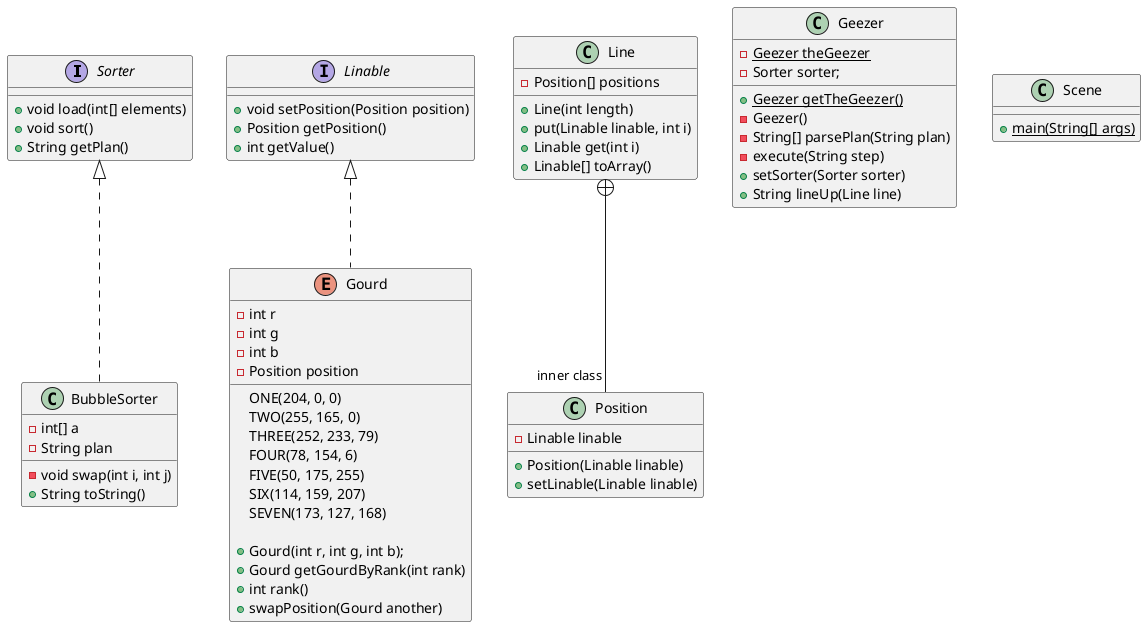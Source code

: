 @startuml class

Interface Sorter{

    + void load(int[] elements)
    + void sort()
    + String getPlan()

}

Interface Linable{

    + void setPosition(Position position)
    + Position getPosition()
    + int getValue()
    
}

enum Gourd implements Linable {
    - int r
    - int g
    - int b
    - Position position

    ONE(204, 0, 0)
    TWO(255, 165, 0)
    THREE(252, 233, 79)
    FOUR(78, 154, 6)
    FIVE(50, 175, 255)
    SIX(114, 159, 207)
    SEVEN(173, 127, 168)

    +Gourd(int r, int g, int b);
    +Gourd getGourdByRank(int rank)
    +int rank()
    +swapPosition(Gourd another)

}

class Position {

    - Linable linable

    + Position(Linable linable)
    + setLinable(Linable linable)

}

class Line {

    - Position[] positions

    + Line(int length)
    + put(Linable linable, int i)
    + Linable get(int i)
    + Linable[] toArray()

}

Line +-- "inner class" Position 

class BubbleSorter implements Sorter {

    - int[] a
    - String plan
   
    - void swap(int i, int j)
    + String toString()

}

class Geezer {

    - {static} Geezer theGeezer
    - Sorter sorter;
    + {static} Geezer getTheGeezer()
    - Geezer()
    - String[] parsePlan(String plan)
    - execute(String step) 
    + setSorter(Sorter sorter) 
    + String lineUp(Line line)
    

}


class Scene {

    + {static} main(String[] args)

}


@enduml

